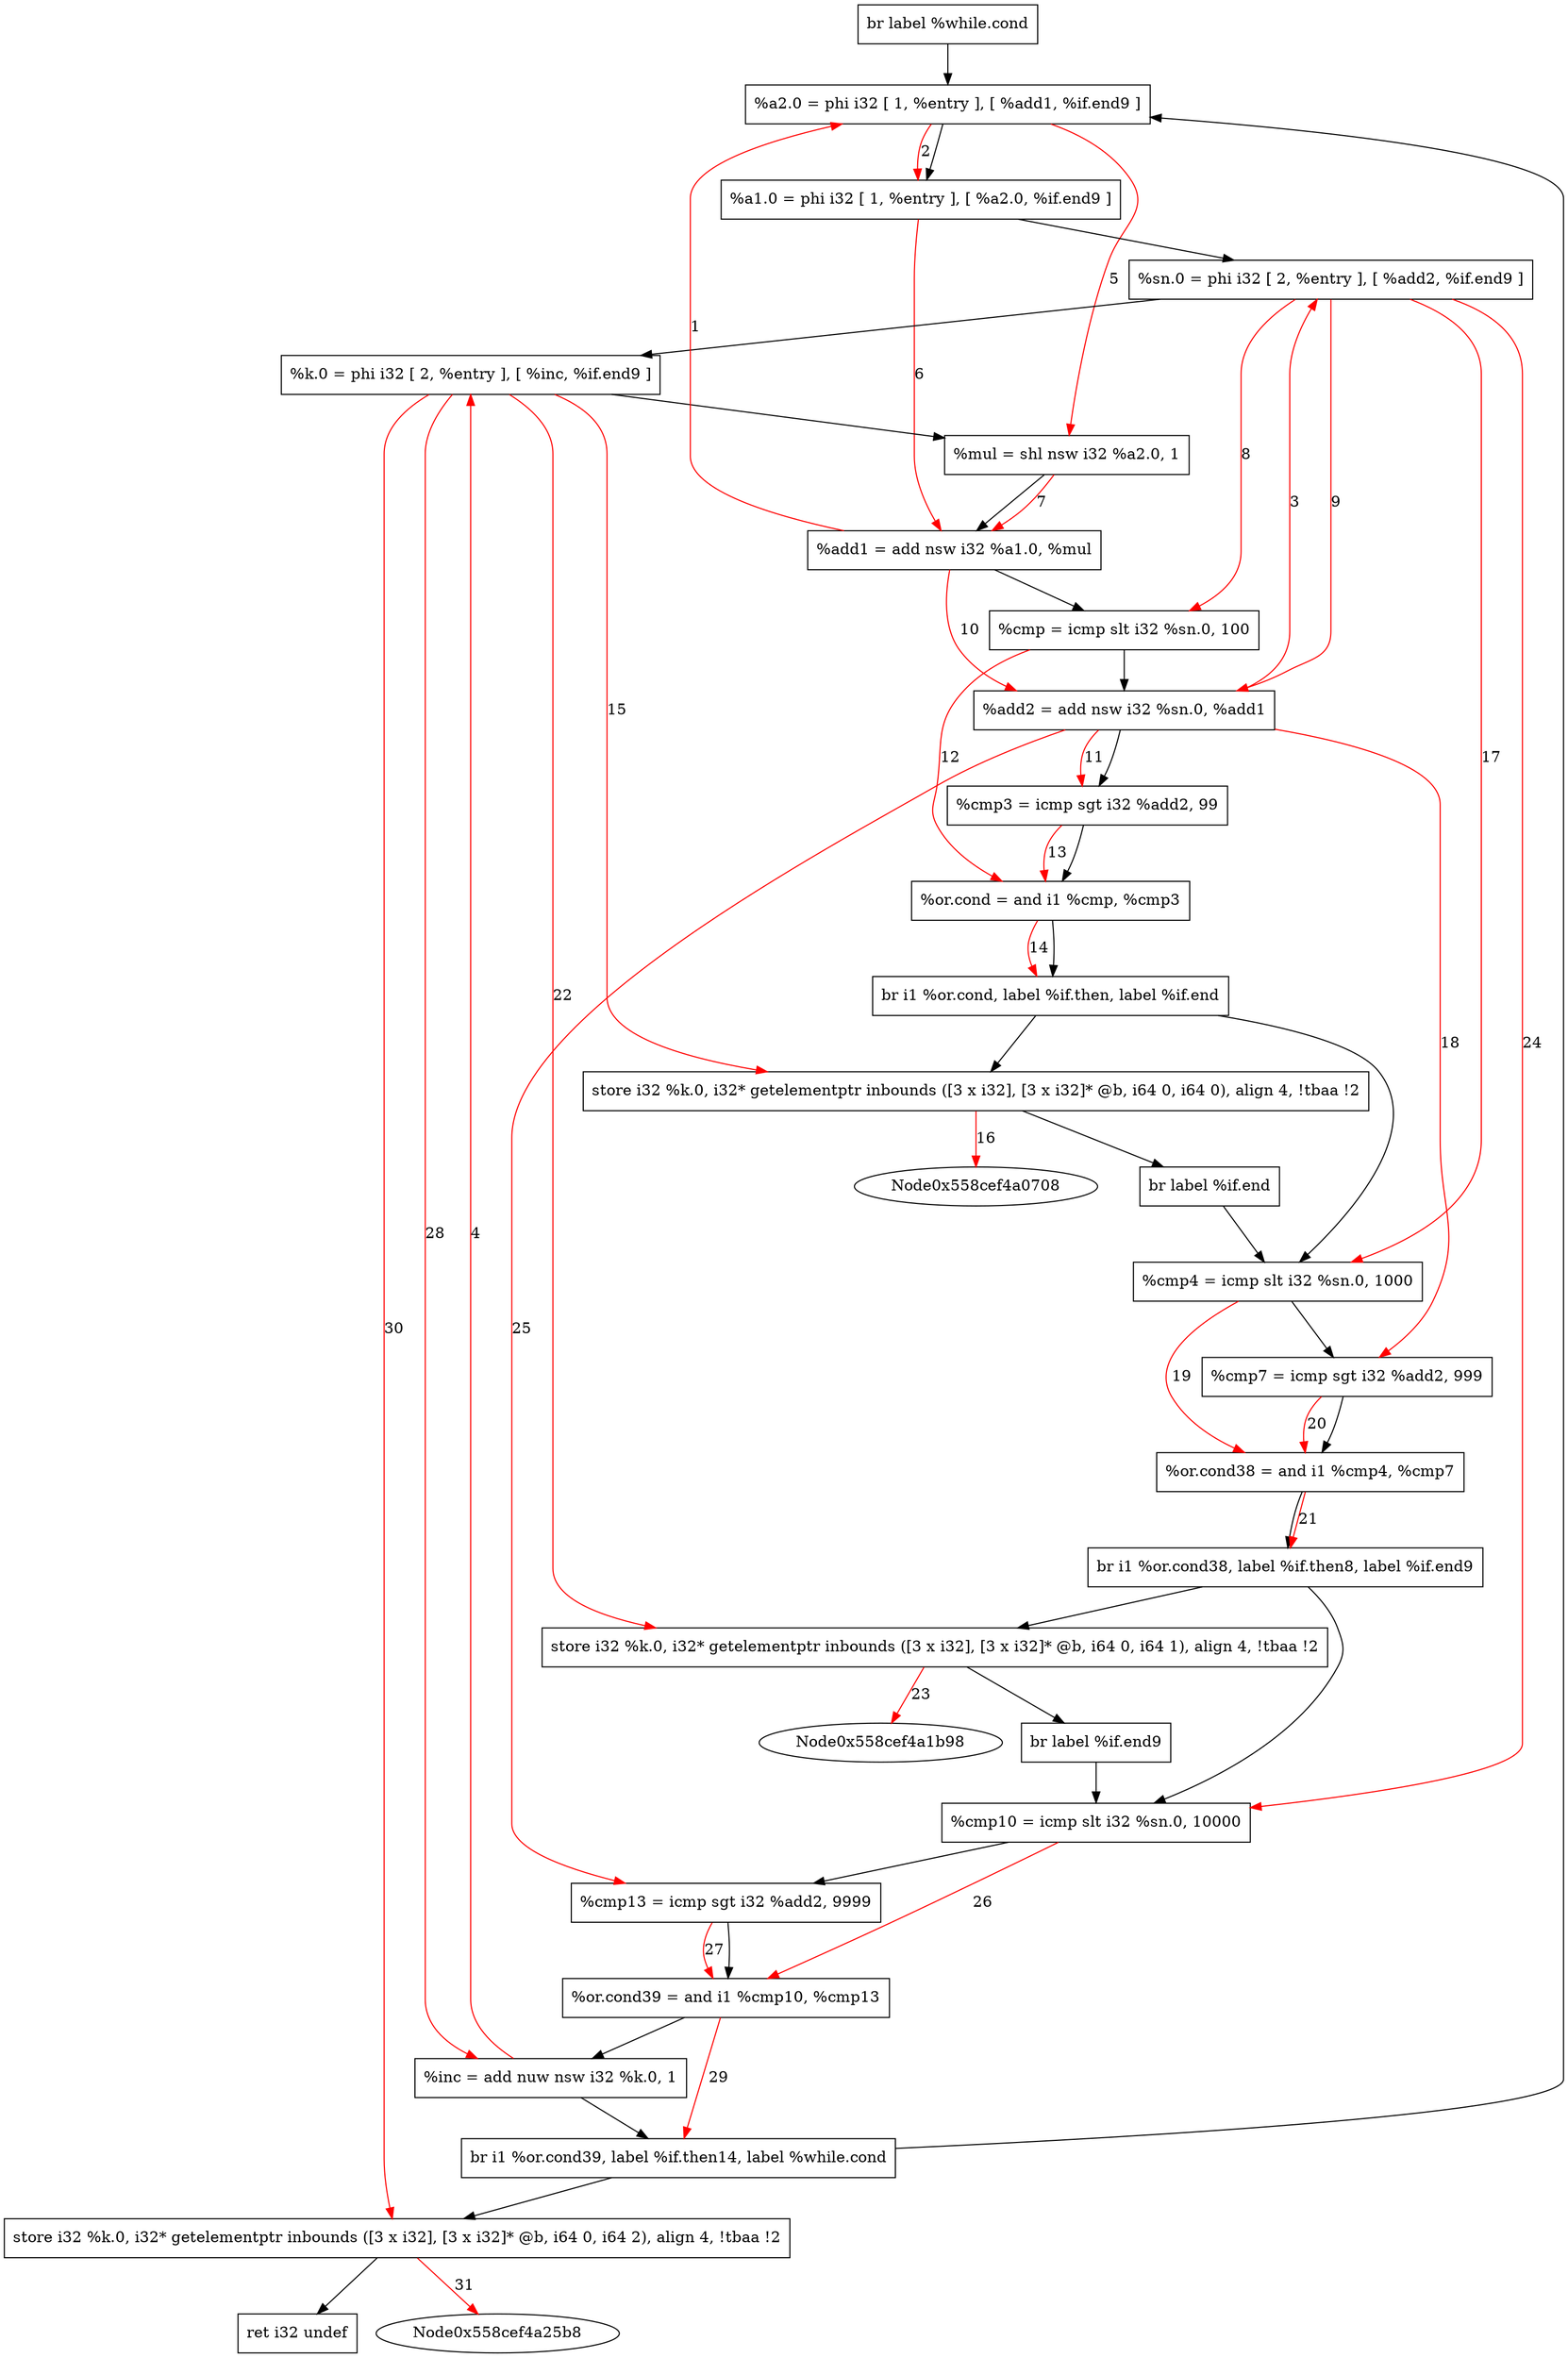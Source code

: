 digraph "CDFG for'func' function" {
	Node0x558cef49f498[shape=record, label="  br label %while.cond"]
	Node0x558cef49fc48[shape=record, label="  %a2.0 = phi i32 [ 1, %entry ], [ %add1, %if.end9 ]"]
	Node0x558cef49fd08[shape=record, label="  %a1.0 = phi i32 [ 1, %entry ], [ %a2.0, %if.end9 ]"]
	Node0x558cef49fea8[shape=record, label="  %sn.0 = phi i32 [ 2, %entry ], [ %add2, %if.end9 ]"]
	Node0x558cef4a0018[shape=record, label="  %k.0 = phi i32 [ 2, %entry ], [ %inc, %if.end9 ]"]
	Node0x558cef4a0100[shape=record, label="  %mul = shl nsw i32 %a2.0, 1"]
	Node0x558cef4a0190[shape=record, label="  %add1 = add nsw i32 %a1.0, %mul"]
	Node0x558cef4a0200[shape=record, label="  %cmp = icmp slt i32 %sn.0, 100"]
	Node0x558cef4a0290[shape=record, label="  %add2 = add nsw i32 %sn.0, %add1"]
	Node0x558cef4a0300[shape=record, label="  %cmp3 = icmp sgt i32 %add2, 99"]
	Node0x558cef4a0390[shape=record, label="  %or.cond = and i1 %cmp, %cmp3"]
	Node0x558cef428c98[shape=record, label="  br i1 %or.cond, label %if.then, label %if.end"]
	Node0x558cef4a0980[shape=record, label="  store i32 %k.0, i32* getelementptr inbounds ([3 x i32], [3 x i32]* @b, i64 0, i64 0), align 4, !tbaa !2"]
	Node0x558cef49fe58[shape=record, label="  br label %if.end"]
	Node0x558cef4a18c0[shape=record, label="  %cmp4 = icmp slt i32 %sn.0, 1000"]
	Node0x558cef4a1980[shape=record, label="  %cmp7 = icmp sgt i32 %add2, 999"]
	Node0x558cef4a1a10[shape=record, label="  %or.cond38 = and i1 %cmp4, %cmp7"]
	Node0x558cef434228[shape=record, label="  br i1 %or.cond38, label %if.then8, label %if.end9"]
	Node0x558cef4a1c00[shape=record, label="  store i32 %k.0, i32* getelementptr inbounds ([3 x i32], [3 x i32]* @b, i64 0, i64 1), align 4, !tbaa !2"]
	Node0x558cef49f3b8[shape=record, label="  br label %if.end9"]
	Node0x558cef4a22c0[shape=record, label="  %cmp10 = icmp slt i32 %sn.0, 10000"]
	Node0x558cef4a2360[shape=record, label="  %cmp13 = icmp sgt i32 %add2, 9999"]
	Node0x558cef4a23f0[shape=record, label="  %or.cond39 = and i1 %cmp10, %cmp13"]
	Node0x558cef4a2490[shape=record, label="  %inc = add nuw nsw i32 %k.0, 1"]
	Node0x558cef434348[shape=record, label="  br i1 %or.cond39, label %if.then14, label %while.cond"]
	Node0x558cef4a2620[shape=record, label="  store i32 %k.0, i32* getelementptr inbounds ([3 x i32], [3 x i32]* @b, i64 0, i64 2), align 4, !tbaa !2"]
	Node0x558cef49ffc8[shape=record, label="  ret i32 undef"]
	Node0x558cef49f498 -> Node0x558cef49fc48
	Node0x558cef49fc48 -> Node0x558cef49fd08
	Node0x558cef49fd08 -> Node0x558cef49fea8
	Node0x558cef49fea8 -> Node0x558cef4a0018
	Node0x558cef4a0018 -> Node0x558cef4a0100
	Node0x558cef4a0100 -> Node0x558cef4a0190
	Node0x558cef4a0190 -> Node0x558cef4a0200
	Node0x558cef4a0200 -> Node0x558cef4a0290
	Node0x558cef4a0290 -> Node0x558cef4a0300
	Node0x558cef4a0300 -> Node0x558cef4a0390
	Node0x558cef4a0390 -> Node0x558cef428c98
	Node0x558cef428c98 -> Node0x558cef4a0980
	Node0x558cef428c98 -> Node0x558cef4a18c0
	Node0x558cef4a0980 -> Node0x558cef49fe58
	Node0x558cef49fe58 -> Node0x558cef4a18c0
	Node0x558cef4a18c0 -> Node0x558cef4a1980
	Node0x558cef4a1980 -> Node0x558cef4a1a10
	Node0x558cef4a1a10 -> Node0x558cef434228
	Node0x558cef434228 -> Node0x558cef4a1c00
	Node0x558cef434228 -> Node0x558cef4a22c0
	Node0x558cef4a1c00 -> Node0x558cef49f3b8
	Node0x558cef49f3b8 -> Node0x558cef4a22c0
	Node0x558cef4a22c0 -> Node0x558cef4a2360
	Node0x558cef4a2360 -> Node0x558cef4a23f0
	Node0x558cef4a23f0 -> Node0x558cef4a2490
	Node0x558cef4a2490 -> Node0x558cef434348
	Node0x558cef434348 -> Node0x558cef4a2620
	Node0x558cef434348 -> Node0x558cef49fc48
	Node0x558cef4a2620 -> Node0x558cef49ffc8
edge [color=red]
	Node0x558cef4a0190 -> Node0x558cef49fc48[label="1"]
	Node0x558cef49fc48 -> Node0x558cef49fd08[label="2"]
	Node0x558cef4a0290 -> Node0x558cef49fea8[label="3"]
	Node0x558cef4a2490 -> Node0x558cef4a0018[label="4"]
	Node0x558cef49fc48 -> Node0x558cef4a0100[label="5"]
	Node0x558cef49fd08 -> Node0x558cef4a0190[label="6"]
	Node0x558cef4a0100 -> Node0x558cef4a0190[label="7"]
	Node0x558cef49fea8 -> Node0x558cef4a0200[label="8"]
	Node0x558cef49fea8 -> Node0x558cef4a0290[label="9"]
	Node0x558cef4a0190 -> Node0x558cef4a0290[label="10"]
	Node0x558cef4a0290 -> Node0x558cef4a0300[label="11"]
	Node0x558cef4a0200 -> Node0x558cef4a0390[label="12"]
	Node0x558cef4a0300 -> Node0x558cef4a0390[label="13"]
	Node0x558cef4a0390 -> Node0x558cef428c98[label="14"]
	Node0x558cef4a0018 -> Node0x558cef4a0980[label="15"]
	Node0x558cef4a0980 -> Node0x558cef4a0708[label="16"]
	Node0x558cef49fea8 -> Node0x558cef4a18c0[label="17"]
	Node0x558cef4a0290 -> Node0x558cef4a1980[label="18"]
	Node0x558cef4a18c0 -> Node0x558cef4a1a10[label="19"]
	Node0x558cef4a1980 -> Node0x558cef4a1a10[label="20"]
	Node0x558cef4a1a10 -> Node0x558cef434228[label="21"]
	Node0x558cef4a0018 -> Node0x558cef4a1c00[label="22"]
	Node0x558cef4a1c00 -> Node0x558cef4a1b98[label="23"]
	Node0x558cef49fea8 -> Node0x558cef4a22c0[label="24"]
	Node0x558cef4a0290 -> Node0x558cef4a2360[label="25"]
	Node0x558cef4a22c0 -> Node0x558cef4a23f0[label="26"]
	Node0x558cef4a2360 -> Node0x558cef4a23f0[label="27"]
	Node0x558cef4a0018 -> Node0x558cef4a2490[label="28"]
	Node0x558cef4a23f0 -> Node0x558cef434348[label="29"]
	Node0x558cef4a0018 -> Node0x558cef4a2620[label="30"]
	Node0x558cef4a2620 -> Node0x558cef4a25b8[label="31"]
}
